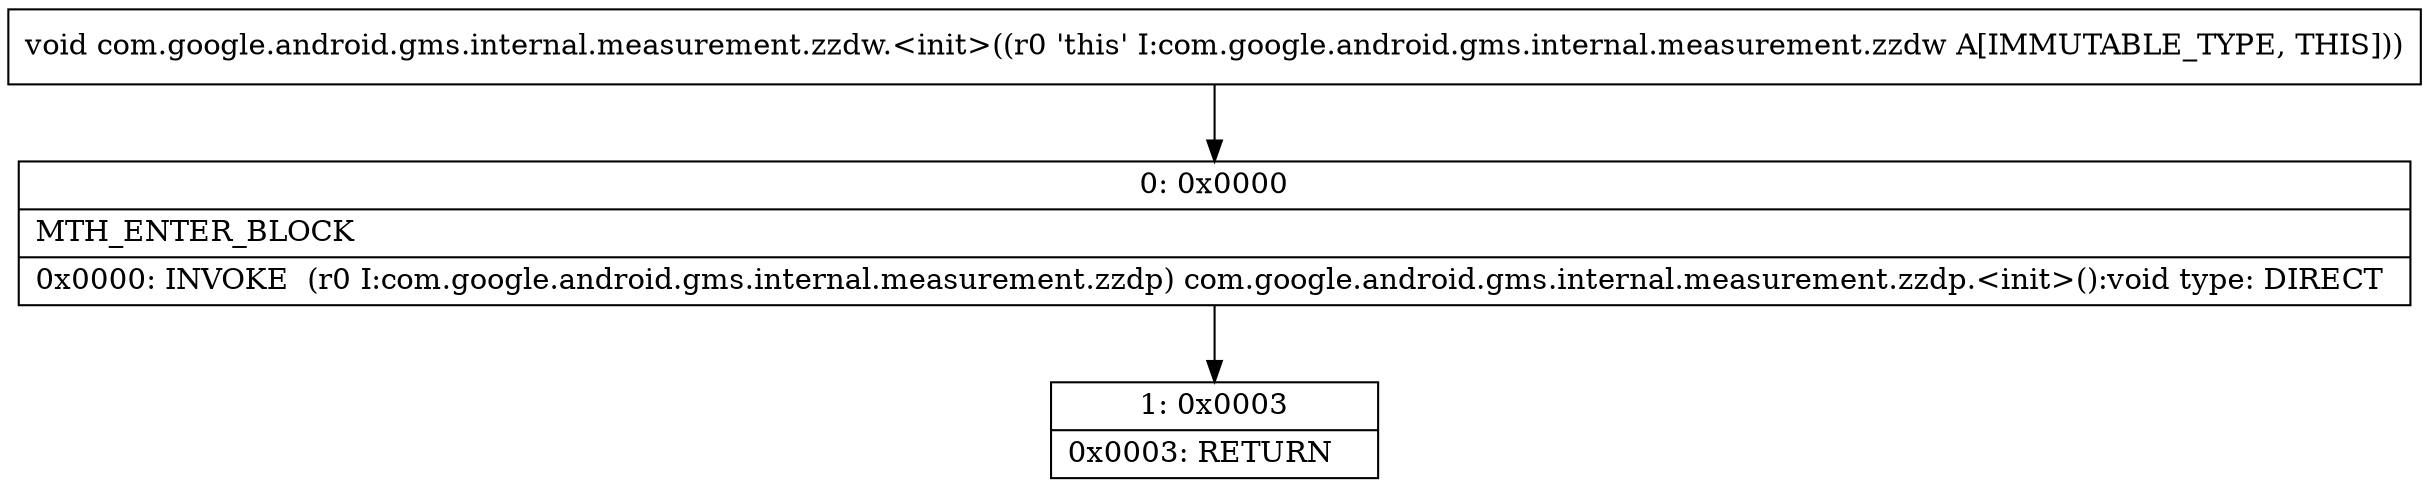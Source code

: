 digraph "CFG forcom.google.android.gms.internal.measurement.zzdw.\<init\>()V" {
Node_0 [shape=record,label="{0\:\ 0x0000|MTH_ENTER_BLOCK\l|0x0000: INVOKE  (r0 I:com.google.android.gms.internal.measurement.zzdp) com.google.android.gms.internal.measurement.zzdp.\<init\>():void type: DIRECT \l}"];
Node_1 [shape=record,label="{1\:\ 0x0003|0x0003: RETURN   \l}"];
MethodNode[shape=record,label="{void com.google.android.gms.internal.measurement.zzdw.\<init\>((r0 'this' I:com.google.android.gms.internal.measurement.zzdw A[IMMUTABLE_TYPE, THIS])) }"];
MethodNode -> Node_0;
Node_0 -> Node_1;
}

